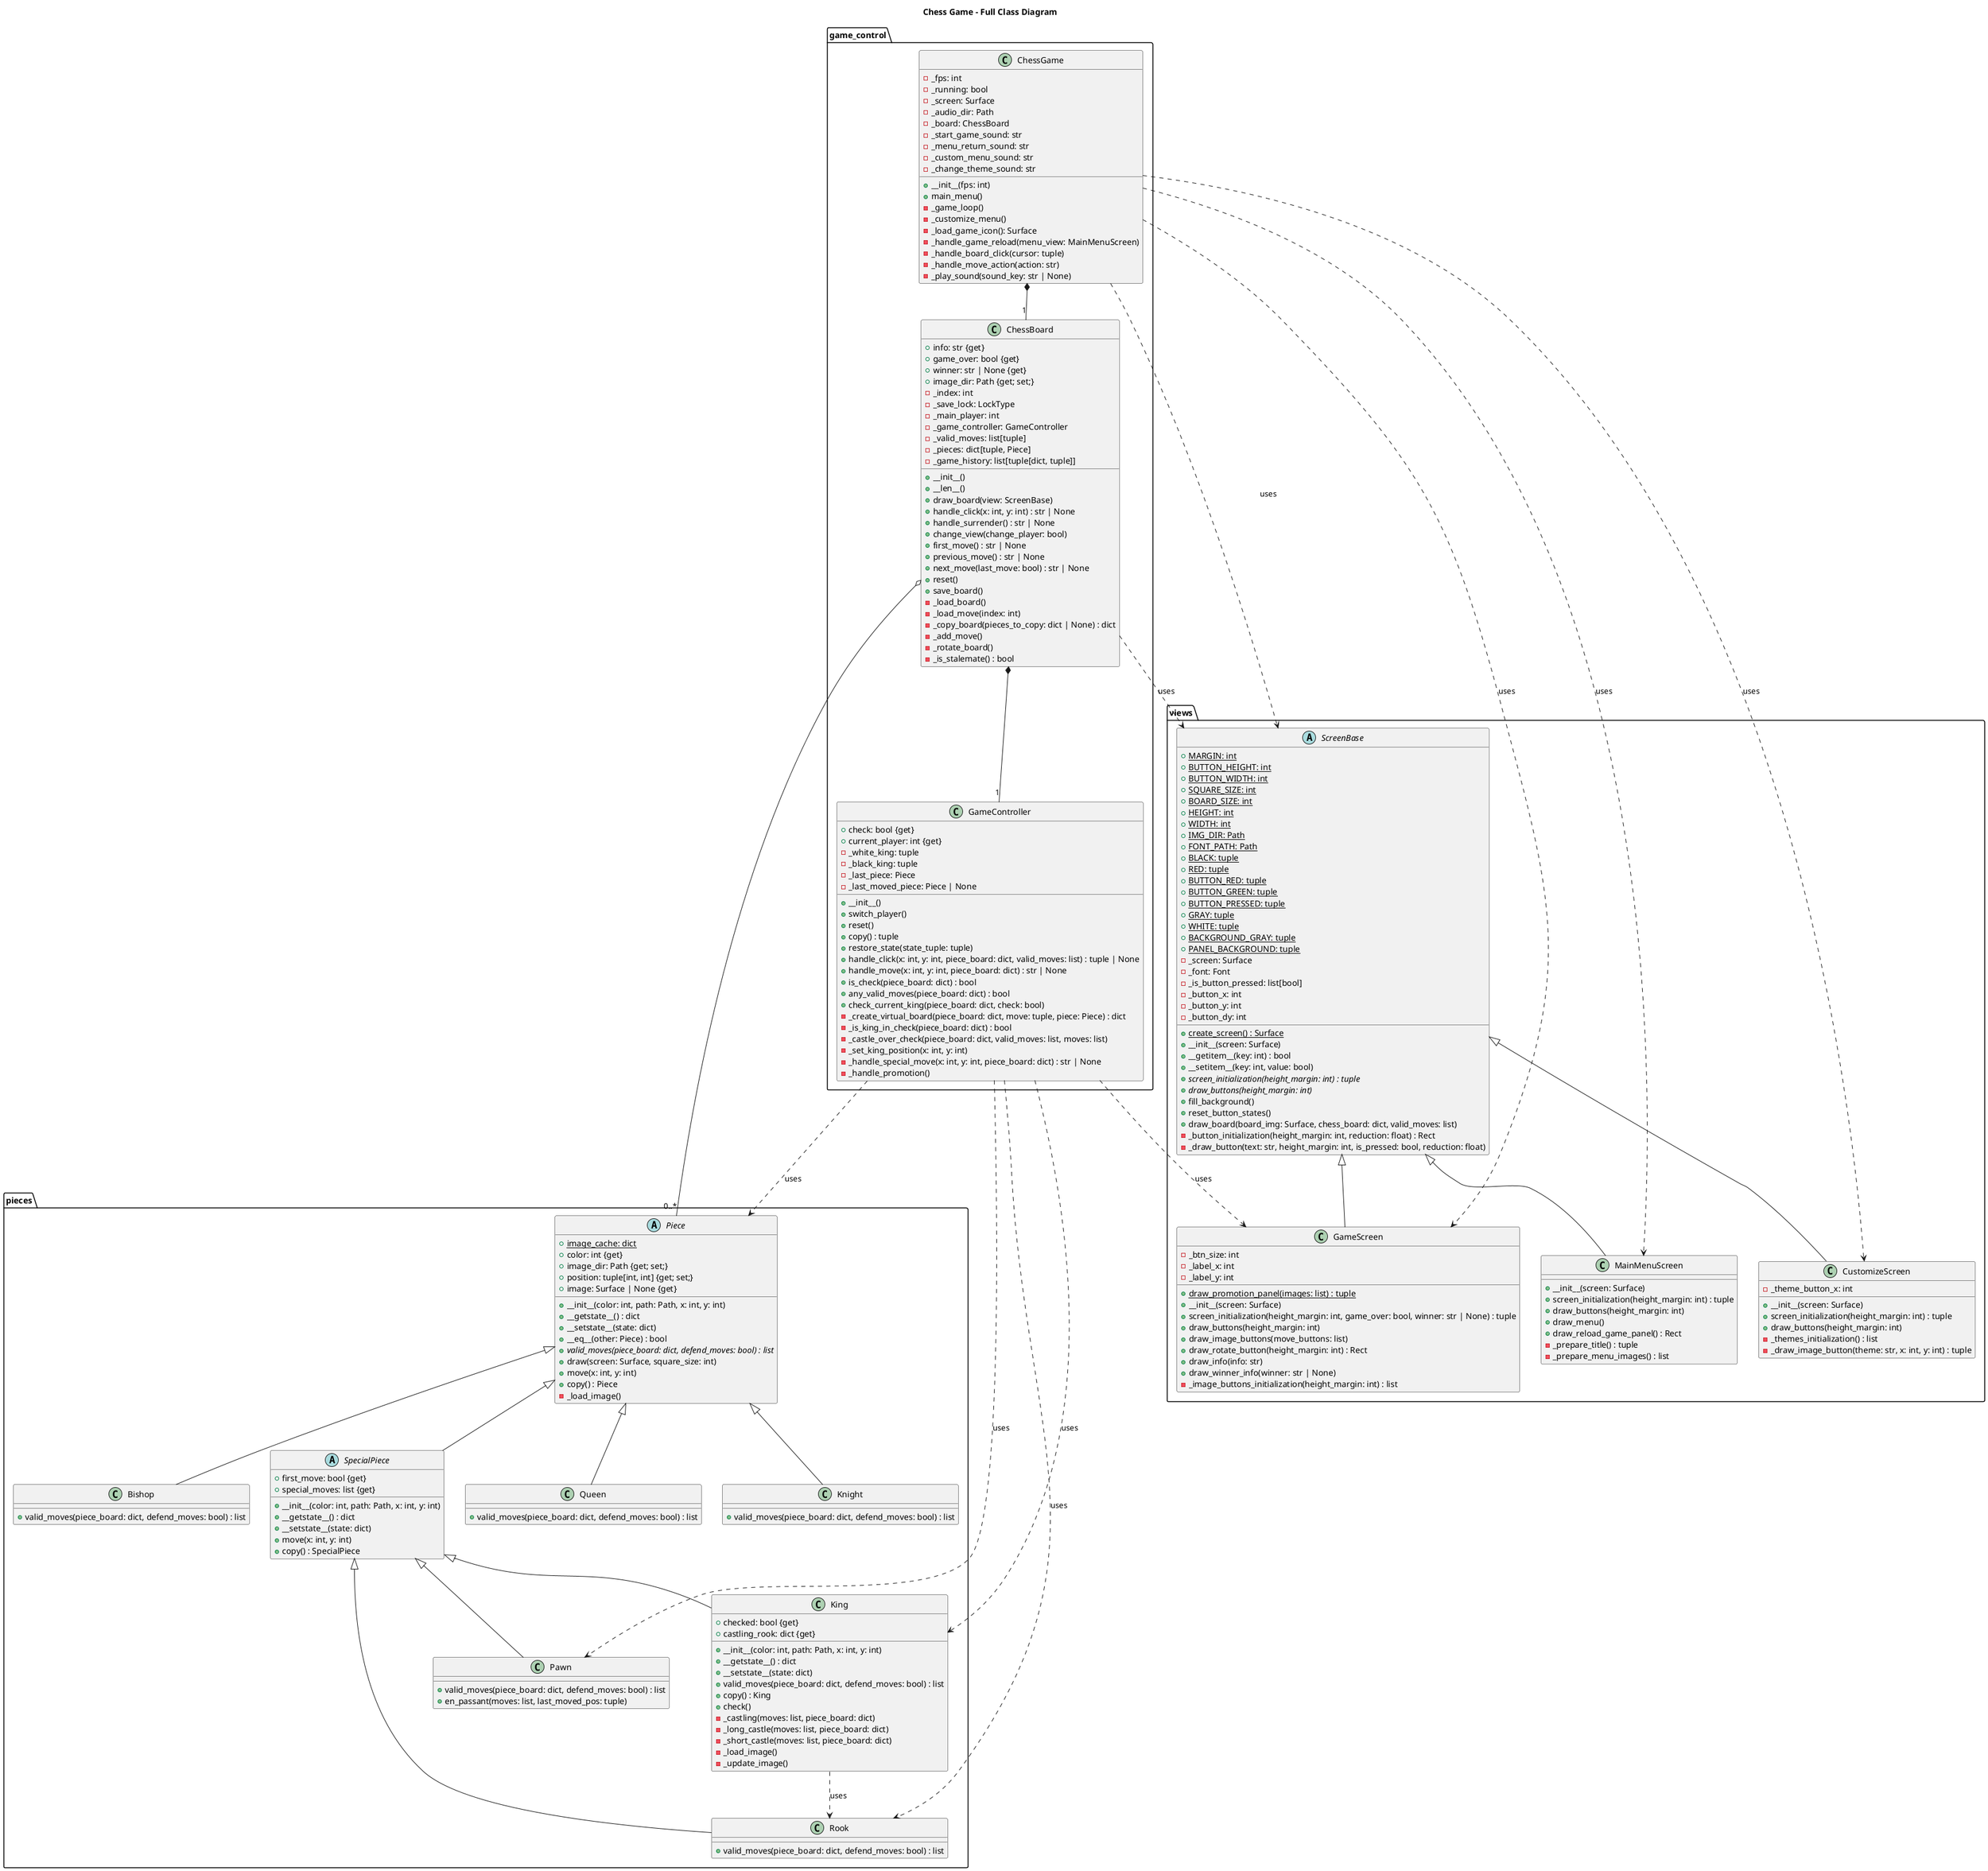@startuml

title Chess Game - Full Class Diagram

package "pieces" 
{
  abstract class Piece 
  {
    {static} + image_cache: dict
    + color: int {get}
    + image_dir: Path {get; set;}
    + position: tuple[int, int] {get; set;}
    + image: Surface | None {get}
    + __init__(color: int, path: Path, x: int, y: int)
    + __getstate__() : dict
    + __setstate__(state: dict)
    + __eq__(other: Piece) : bool
    {abstract} + valid_moves(piece_board: dict, defend_moves: bool) : list
    + draw(screen: Surface, square_size: int)
    + move(x: int, y: int)
    + copy() : Piece
    - _load_image()
  }

  abstract class SpecialPiece 
  {
    + first_move: bool {get}
    + special_moves: list {get}
    + __init__(color: int, path: Path, x: int, y: int)
    + __getstate__() : dict
    + __setstate__(state: dict)
    + move(x: int, y: int)
    + copy() : SpecialPiece
  }

  class King 
  {
    + checked: bool {get}
    + castling_rook: dict {get}
    + __init__(color: int, path: Path, x: int, y: int)
    + __getstate__() : dict
    + __setstate__(state: dict)
    + valid_moves(piece_board: dict, defend_moves: bool) : list
    + copy() : King
    + check()
    - _castling(moves: list, piece_board: dict)
    - _long_castle(moves: list, piece_board: dict)
    - _short_castle(moves: list, piece_board: dict)
    - _load_image()
    - _update_image()
  }

  class Rook 
  {
      + valid_moves(piece_board: dict, defend_moves: bool) : list
  }

  class Pawn 
  {
      + valid_moves(piece_board: dict, defend_moves: bool) : list
      + en_passant(moves: list, last_moved_pos: tuple)
  }

  class Queen 
  {
      + valid_moves(piece_board: dict, defend_moves: bool) : list
  }
  class Knight 
  {
      + valid_moves(piece_board: dict, defend_moves: bool) : list
  }
  class Bishop 
  {
      + valid_moves(piece_board: dict, defend_moves: bool) : list
  }
}

package "views" 
{
  abstract class ScreenBase 
  {
    {static} + MARGIN: int
    {static} + BUTTON_HEIGHT: int
    {static} + BUTTON_WIDTH: int
    {static} + SQUARE_SIZE: int
    {static} + BOARD_SIZE: int
    {static} + HEIGHT: int
    {static} + WIDTH: int
    {static} + IMG_DIR: Path
    {static} + FONT_PATH: Path
    {static} + BLACK: tuple
    {static} + RED: tuple
    {static} + BUTTON_RED: tuple
    {static} + BUTTON_GREEN: tuple
    {static} + BUTTON_PRESSED: tuple
    {static} + GRAY: tuple
    {static} + WHITE: tuple
    {static} + BACKGROUND_GRAY: tuple
    {static} + PANEL_BACKGROUND: tuple
    - _screen: Surface
    - _font: Font
    - _is_button_pressed: list[bool]
    - _button_x: int
    - _button_y: int
    - _button_dy: int
    {static} + create_screen() : Surface
    + __init__(screen: Surface)
    + __getitem__(key: int) : bool
    + __setitem__(key: int, value: bool)
    {abstract} + screen_initialization(height_margin: int) : tuple
    {abstract} + draw_buttons(height_margin: int)
    + fill_background()
    + reset_button_states()
    + draw_board(board_img: Surface, chess_board: dict, valid_moves: list)
    - _button_initialization(height_margin: int, reduction: float) : Rect
    - _draw_button(text: str, height_margin: int, is_pressed: bool, reduction: float)
  }

  class MainMenuScreen 
  {
    + __init__(screen: Surface)
    + screen_initialization(height_margin: int) : tuple
    + draw_buttons(height_margin: int)
    + draw_menu()
    + draw_reload_game_panel() : Rect
    - _prepare_title() : tuple
    - _prepare_menu_images() : list
  }

  class GameScreen 
  {
    - _btn_size: int
    - _label_x: int
    - _label_y: int
    {static} + draw_promotion_panel(images: list) : tuple
    + __init__(screen: Surface)
    + screen_initialization(height_margin: int, game_over: bool, winner: str | None) : tuple
    + draw_buttons(height_margin: int)
    + draw_image_buttons(move_buttons: list)
    + draw_rotate_button(height_margin: int) : Rect
    + draw_info(info: str)
    + draw_winner_info(winner: str | None)
    - _image_buttons_initialization(height_margin: int) : list
  }

  class CustomizeScreen 
  {
    - _theme_button_x: int
    + __init__(screen: Surface)
    + screen_initialization(height_margin: int) : tuple
    + draw_buttons(height_margin: int)
    - _themes_initialization() : list
    - _draw_image_button(theme: str, x: int, y: int) : tuple
  }
}

package "game_control" 
{
  class GameController 
  {
    + check: bool {get}
    + current_player: int {get}
    - _white_king: tuple
    - _black_king: tuple
    - _last_piece: Piece
    - _last_moved_piece: Piece | None
    + __init__()
    + switch_player()
    + reset()
    + copy() : tuple
    + restore_state(state_tuple: tuple)
    + handle_click(x: int, y: int, piece_board: dict, valid_moves: list) : tuple | None
    + handle_move(x: int, y: int, piece_board: dict) : str | None
    + is_check(piece_board: dict) : bool
    + any_valid_moves(piece_board: dict) : bool
    + check_current_king(piece_board: dict, check: bool)
    - _create_virtual_board(piece_board: dict, move: tuple, piece: Piece) : dict
    - _is_king_in_check(piece_board: dict) : bool
    - _castle_over_check(piece_board: dict, valid_moves: list, moves: list)
    - _set_king_position(x: int, y: int)
    - _handle_special_move(x: int, y: int, piece_board: dict) : str | None
    - _handle_promotion()
  }

  class ChessBoard 
  {
    + info: str {get}
    + game_over: bool {get}
    + winner: str | None {get}
    + image_dir: Path {get; set;}
    - _index: int
    - _save_lock: LockType
    - _main_player: int
    - _game_controller: GameController
    - _valid_moves: list[tuple]
    - _pieces: dict[tuple, Piece]
    - _game_history: list[tuple[dict, tuple]]
    + __init__()
    + __len__()
    + draw_board(view: ScreenBase)
    + handle_click(x: int, y: int) : str | None
    + handle_surrender() : str | None
    + change_view(change_player: bool)
    + first_move() : str | None
    + previous_move() : str | None
    + next_move(last_move: bool) : str | None
    + reset()
    + save_board()
    - _load_board()
    - _load_move(index: int)
    - _copy_board(pieces_to_copy: dict | None) : dict
    - _add_move()
    - _rotate_board()
    - _is_stalemate() : bool
  }

  class ChessGame 
  {
    - _fps: int
    - _running: bool
    - _screen: Surface
    - _audio_dir: Path
    - _board: ChessBoard
    - _start_game_sound: str
    - _menu_return_sound: str
    - _custom_menu_sound: str
    - _change_theme_sound: str
    + __init__(fps: int)
    + main_menu()
    - _game_loop()
    - _customize_menu()
    - _load_game_icon(): Surface
    - _handle_game_reload(menu_view: MainMenuScreen)
    - _handle_board_click(cursor: tuple)
    - _handle_move_action(action: str)
    - _play_sound(sound_key: str | None)
  }
}

Piece <|-- Queen
Piece <|-- Knight
Piece <|-- Bishop
Piece <|-- SpecialPiece

SpecialPiece <|-- King
SpecialPiece <|-- Rook
SpecialPiece <|-- Pawn

ScreenBase <|-- GameScreen
ScreenBase <|-- MainMenuScreen
ScreenBase <|-- CustomizeScreen

ChessBoard o-- "0..*" Piece
ChessGame *-- "1" ChessBoard
ChessBoard *-- "1" GameController

ChessGame ..> ScreenBase : uses
ChessGame ..> GameScreen : uses
ChessGame ..> MainMenuScreen : uses
ChessGame ..> CustomizeScreen : uses

ChessBoard ..> ScreenBase : uses

GameController ..> King : uses
GameController ..> Pawn : uses
GameController ..> Rook : uses
GameController ..> Piece : uses
GameController ..> views.GameScreen : uses

King ..> Rook : uses

@enduml
